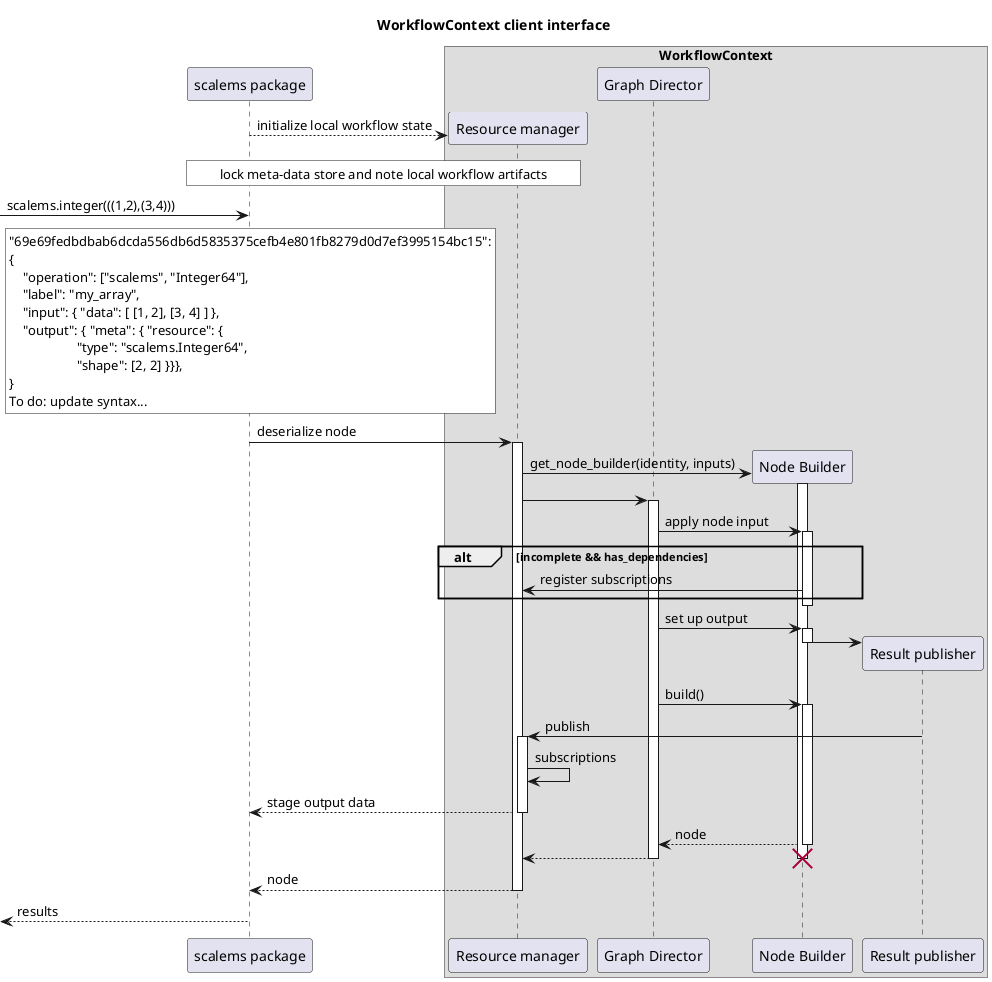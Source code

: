 @startuml
title WorkflowContext client interface

participant "scalems package" as framework

box "WorkflowContext"
participant "Resource manager" as context
participant "Graph Director" as node_director
participant "Node Builder" as node_builder
participant "Result publisher" as publisher
end box


   framework --> context **: initialize local workflow state

   rnote over framework, context #FFFFFF
   lock meta-data store and note local workflow artifacts
   endrnote

-> framework: scalems.integer(((1,2),(3,4)))

    rnote over framework #FFFFFF
    "69e69fedbdbab6dcda556db6d5835375cefb4e801fb8279d0d7ef3995154bc15":
    {
        "operation": ["scalems", "Integer64"],
        "label": "my_array",
        "input": { "data": [ [1, 2], [3, 4] ] },
        "output": { "meta": { "resource": {
                        "type": "scalems.Integer64",
                        "shape": [2, 2] }}},
    }
    To do: update syntax...
    endrnote


   framework -> context ++: deserialize node


    context -> node_builder **: get_node_builder(identity, inputs)
    activate node_builder
    context -> node_director ++

    node_director -> node_builder: apply node input
    activate node_builder

    alt incomplete && has_dependencies
        node_builder -> context: register subscriptions
    end
    deactivate node_builder

    node_director -> node_builder ++: set up output
    node_builder -> publisher **
    deactivate node_builder

    node_director -> node_builder ++: build()

    publisher -> context: publish
    activate context
    context -> context: subscriptions
    framework <-- context: stage output data
    deactivate context
    deactivate publisher

    node_director <-- node_builder --: node
    context <-- node_director --
    destroy node_builder
    framework <-- context: node
    deactivate context

    [<-- framework: results

@enduml
